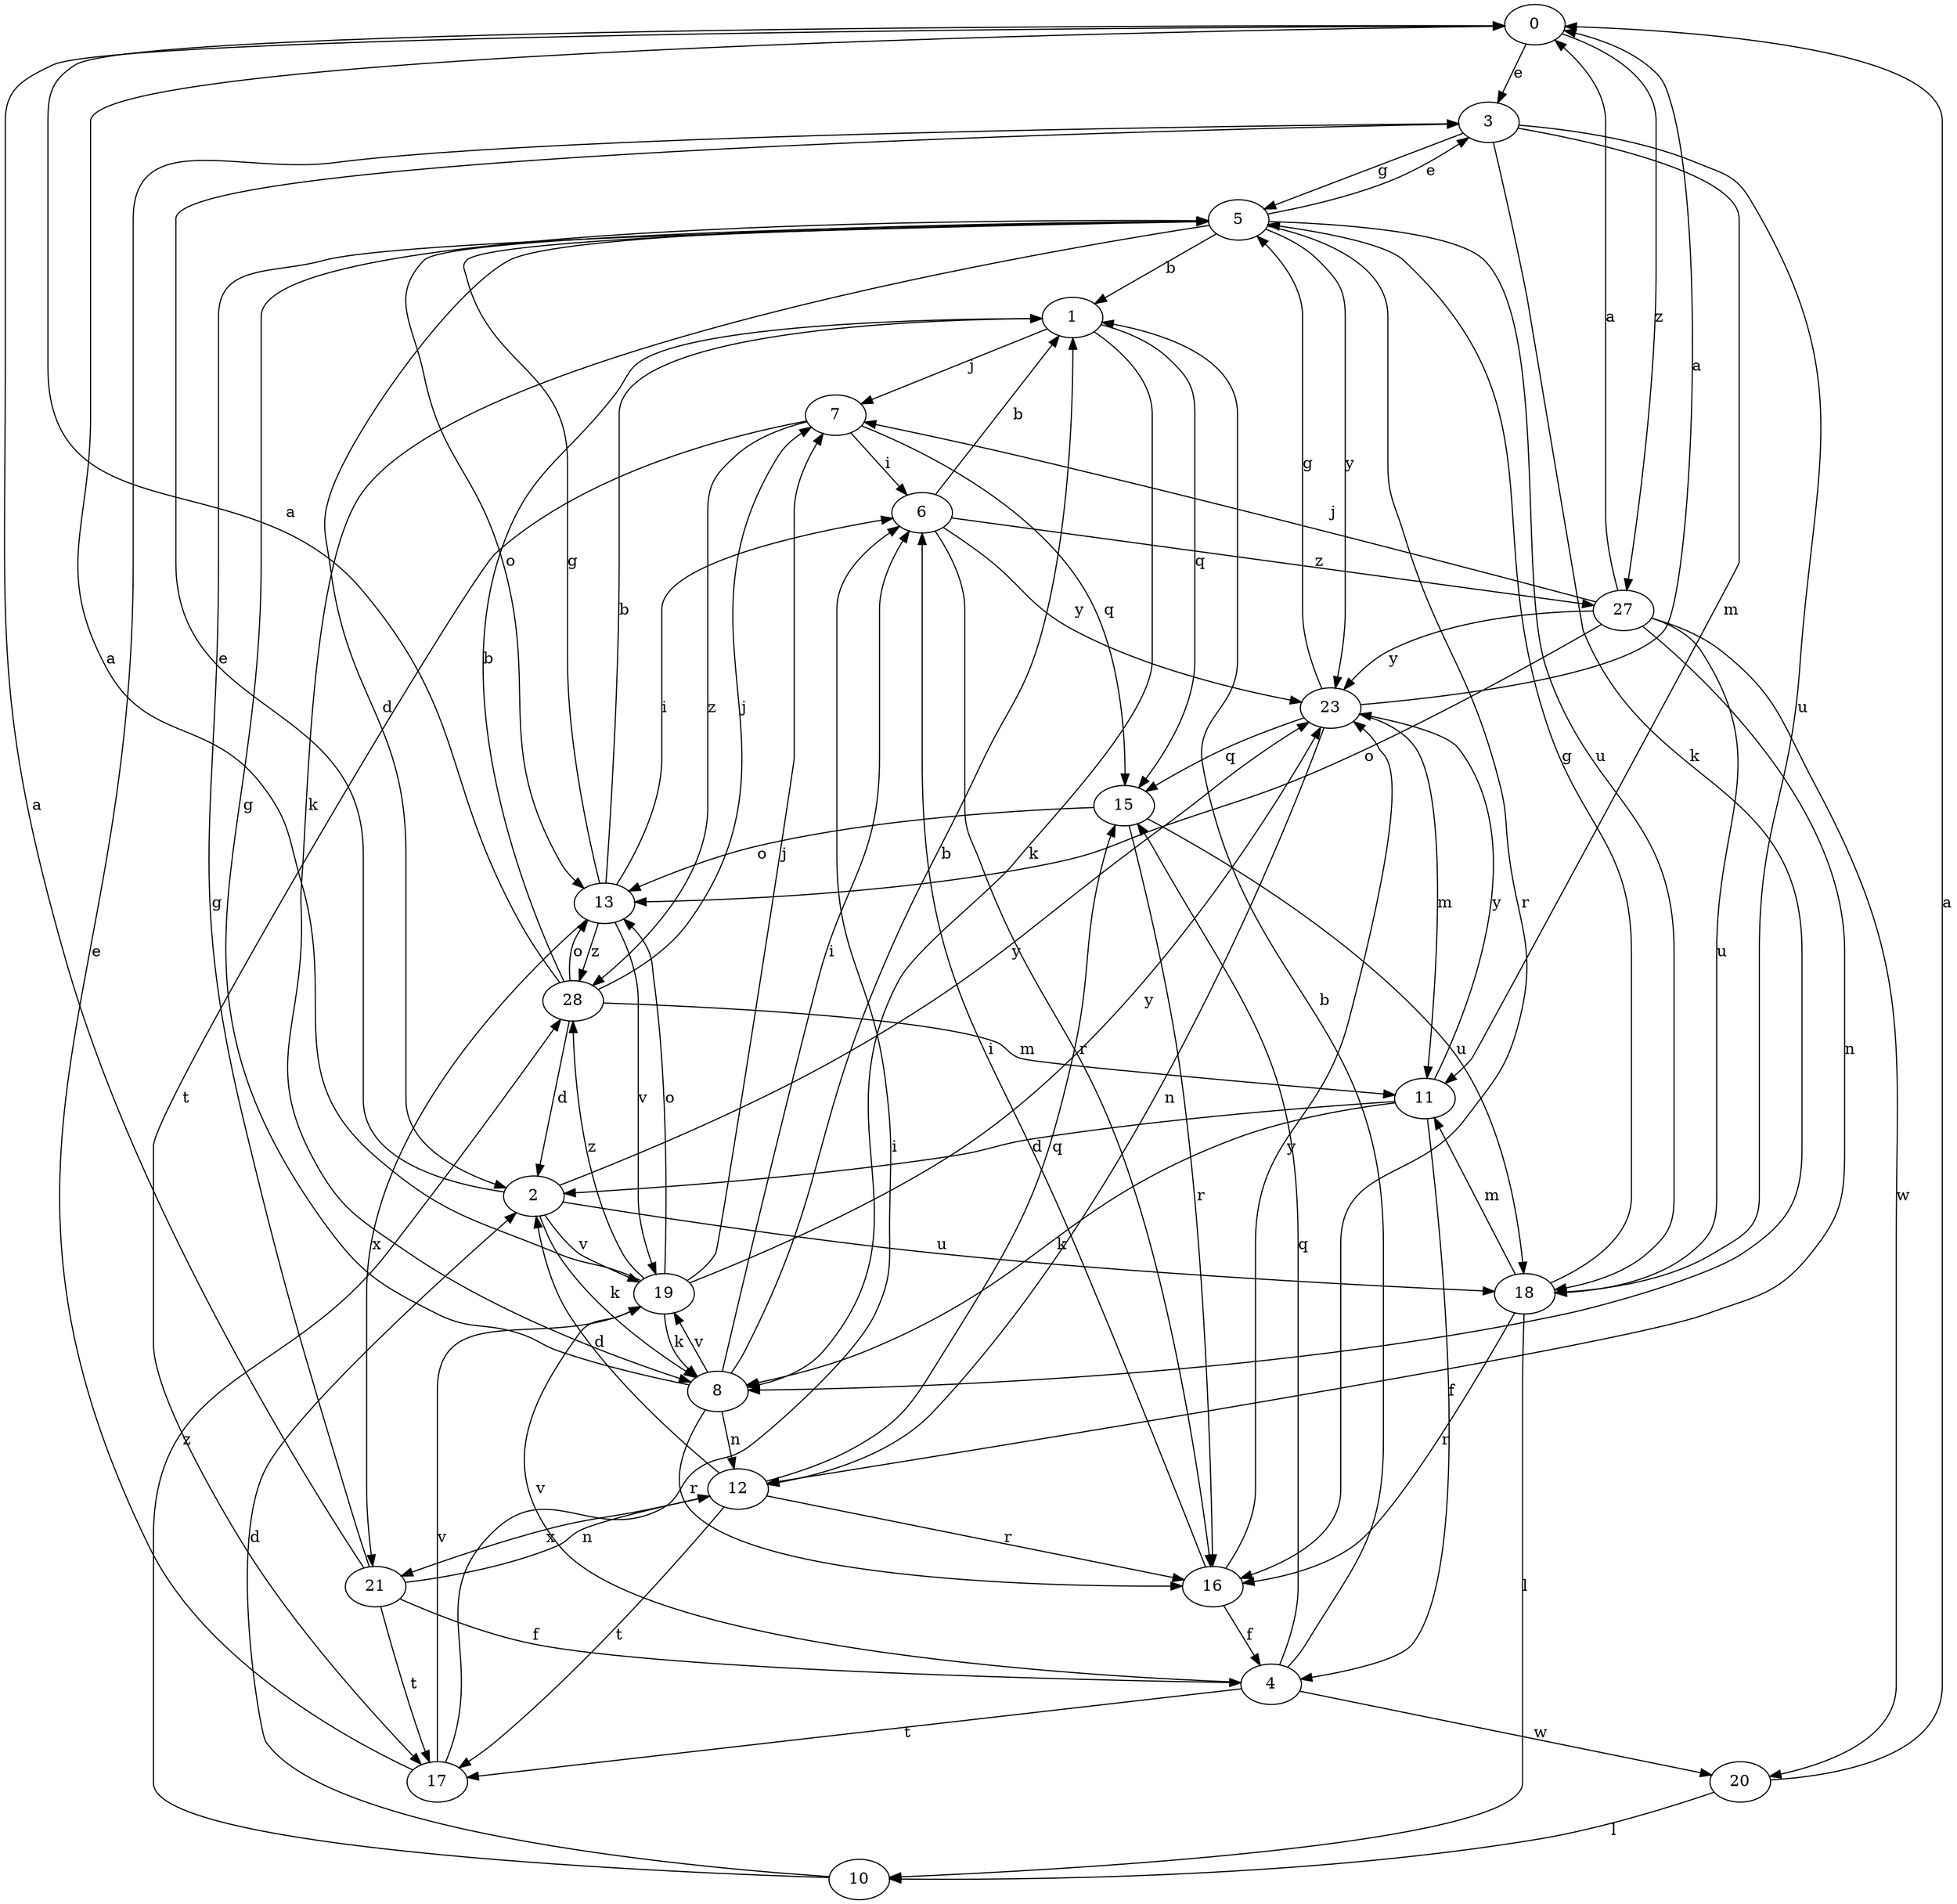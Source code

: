strict digraph  {
0;
1;
2;
3;
4;
5;
6;
7;
8;
10;
11;
12;
13;
15;
16;
17;
18;
19;
20;
21;
23;
27;
28;
0 -> 3  [label=e];
0 -> 27  [label=z];
1 -> 7  [label=j];
1 -> 8  [label=k];
1 -> 15  [label=q];
2 -> 3  [label=e];
2 -> 8  [label=k];
2 -> 18  [label=u];
2 -> 19  [label=v];
2 -> 23  [label=y];
3 -> 5  [label=g];
3 -> 8  [label=k];
3 -> 11  [label=m];
3 -> 18  [label=u];
4 -> 1  [label=b];
4 -> 15  [label=q];
4 -> 17  [label=t];
4 -> 19  [label=v];
4 -> 20  [label=w];
5 -> 1  [label=b];
5 -> 2  [label=d];
5 -> 3  [label=e];
5 -> 8  [label=k];
5 -> 13  [label=o];
5 -> 16  [label=r];
5 -> 18  [label=u];
5 -> 23  [label=y];
6 -> 1  [label=b];
6 -> 16  [label=r];
6 -> 23  [label=y];
6 -> 27  [label=z];
7 -> 6  [label=i];
7 -> 15  [label=q];
7 -> 17  [label=t];
7 -> 28  [label=z];
8 -> 1  [label=b];
8 -> 5  [label=g];
8 -> 6  [label=i];
8 -> 12  [label=n];
8 -> 16  [label=r];
8 -> 19  [label=v];
10 -> 2  [label=d];
10 -> 28  [label=z];
11 -> 2  [label=d];
11 -> 4  [label=f];
11 -> 8  [label=k];
11 -> 23  [label=y];
12 -> 2  [label=d];
12 -> 15  [label=q];
12 -> 16  [label=r];
12 -> 17  [label=t];
12 -> 21  [label=x];
13 -> 1  [label=b];
13 -> 5  [label=g];
13 -> 6  [label=i];
13 -> 19  [label=v];
13 -> 21  [label=x];
13 -> 28  [label=z];
15 -> 13  [label=o];
15 -> 16  [label=r];
15 -> 18  [label=u];
16 -> 4  [label=f];
16 -> 6  [label=i];
16 -> 23  [label=y];
17 -> 3  [label=e];
17 -> 6  [label=i];
17 -> 19  [label=v];
18 -> 5  [label=g];
18 -> 10  [label=l];
18 -> 11  [label=m];
18 -> 16  [label=r];
19 -> 0  [label=a];
19 -> 7  [label=j];
19 -> 8  [label=k];
19 -> 13  [label=o];
19 -> 23  [label=y];
19 -> 28  [label=z];
20 -> 0  [label=a];
20 -> 10  [label=l];
21 -> 0  [label=a];
21 -> 4  [label=f];
21 -> 5  [label=g];
21 -> 12  [label=n];
21 -> 17  [label=t];
23 -> 0  [label=a];
23 -> 5  [label=g];
23 -> 11  [label=m];
23 -> 12  [label=n];
23 -> 15  [label=q];
27 -> 0  [label=a];
27 -> 7  [label=j];
27 -> 12  [label=n];
27 -> 13  [label=o];
27 -> 18  [label=u];
27 -> 20  [label=w];
27 -> 23  [label=y];
28 -> 0  [label=a];
28 -> 1  [label=b];
28 -> 2  [label=d];
28 -> 7  [label=j];
28 -> 11  [label=m];
28 -> 13  [label=o];
}
